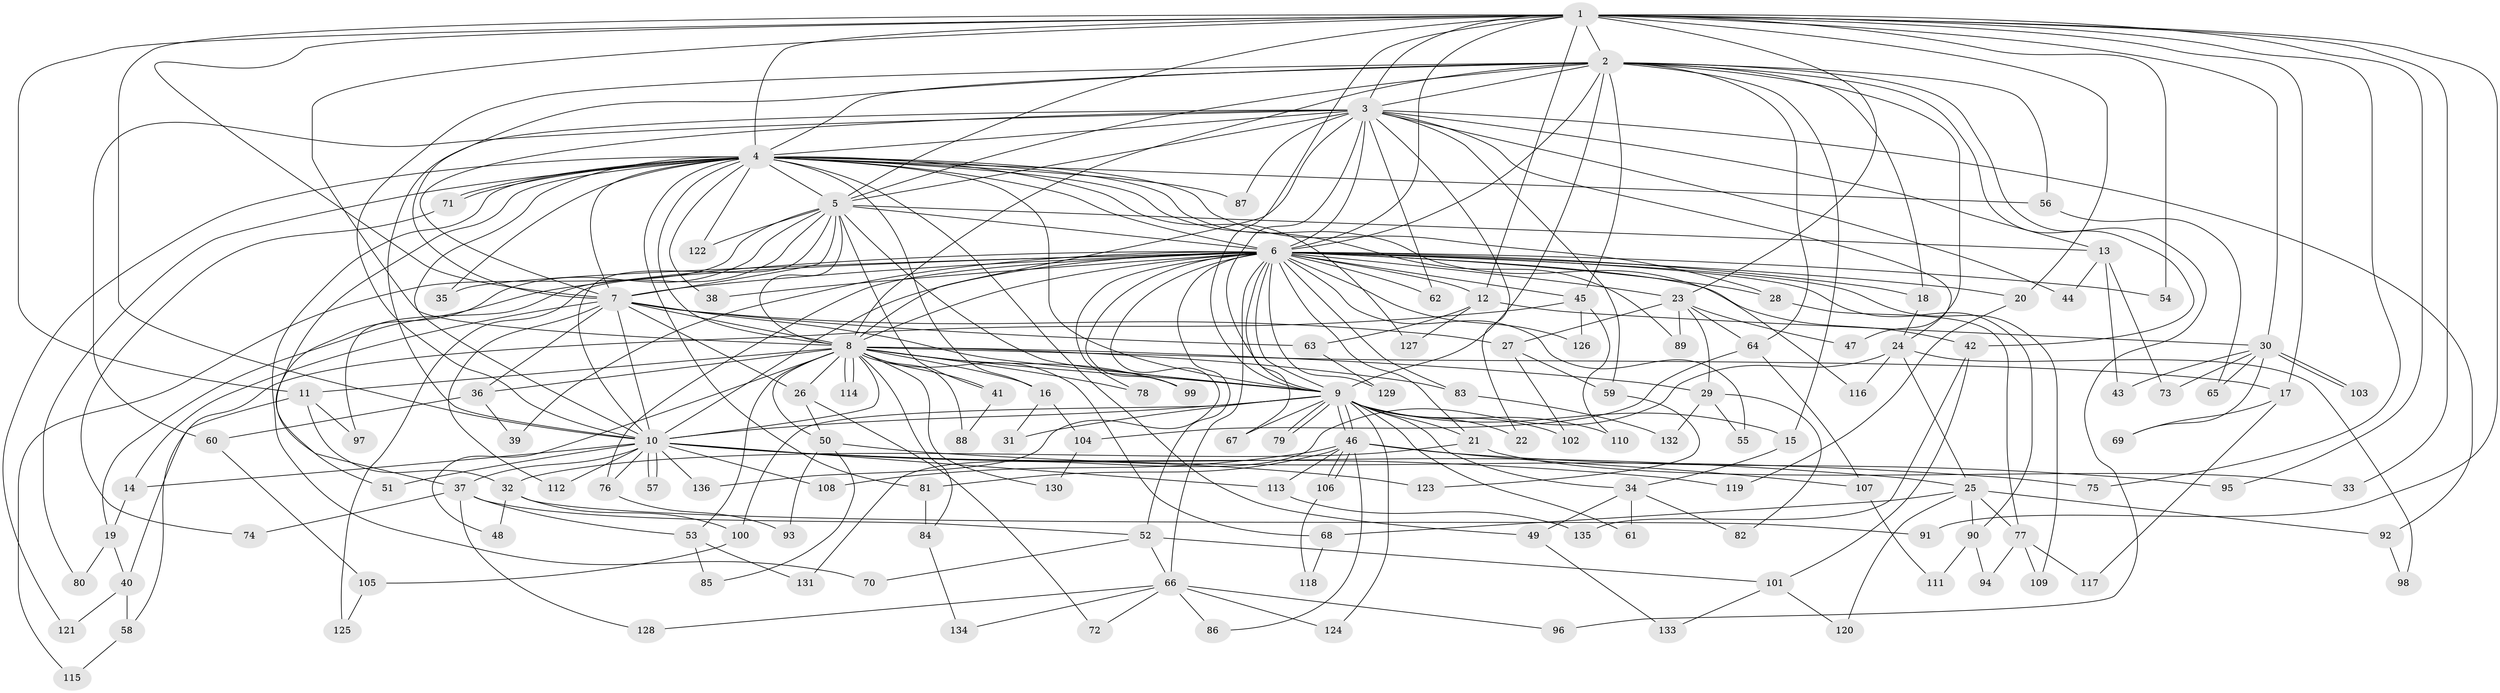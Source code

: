 // coarse degree distribution, {24: 0.019230769230769232, 15: 0.019230769230769232, 26: 0.009615384615384616, 14: 0.009615384615384616, 35: 0.009615384615384616, 27: 0.009615384615384616, 21: 0.009615384615384616, 5: 0.04807692307692308, 4: 0.125, 3: 0.15384615384615385, 2: 0.5, 7: 0.009615384615384616, 11: 0.009615384615384616, 6: 0.038461538461538464, 9: 0.009615384615384616, 1: 0.009615384615384616, 8: 0.009615384615384616}
// Generated by graph-tools (version 1.1) at 2025/23/03/03/25 07:23:47]
// undirected, 136 vertices, 297 edges
graph export_dot {
graph [start="1"]
  node [color=gray90,style=filled];
  1;
  2;
  3;
  4;
  5;
  6;
  7;
  8;
  9;
  10;
  11;
  12;
  13;
  14;
  15;
  16;
  17;
  18;
  19;
  20;
  21;
  22;
  23;
  24;
  25;
  26;
  27;
  28;
  29;
  30;
  31;
  32;
  33;
  34;
  35;
  36;
  37;
  38;
  39;
  40;
  41;
  42;
  43;
  44;
  45;
  46;
  47;
  48;
  49;
  50;
  51;
  52;
  53;
  54;
  55;
  56;
  57;
  58;
  59;
  60;
  61;
  62;
  63;
  64;
  65;
  66;
  67;
  68;
  69;
  70;
  71;
  72;
  73;
  74;
  75;
  76;
  77;
  78;
  79;
  80;
  81;
  82;
  83;
  84;
  85;
  86;
  87;
  88;
  89;
  90;
  91;
  92;
  93;
  94;
  95;
  96;
  97;
  98;
  99;
  100;
  101;
  102;
  103;
  104;
  105;
  106;
  107;
  108;
  109;
  110;
  111;
  112;
  113;
  114;
  115;
  116;
  117;
  118;
  119;
  120;
  121;
  122;
  123;
  124;
  125;
  126;
  127;
  128;
  129;
  130;
  131;
  132;
  133;
  134;
  135;
  136;
  1 -- 2;
  1 -- 3;
  1 -- 4;
  1 -- 5;
  1 -- 6;
  1 -- 7;
  1 -- 8;
  1 -- 9;
  1 -- 10;
  1 -- 11;
  1 -- 12;
  1 -- 17;
  1 -- 20;
  1 -- 23;
  1 -- 30;
  1 -- 33;
  1 -- 54;
  1 -- 75;
  1 -- 91;
  1 -- 95;
  2 -- 3;
  2 -- 4;
  2 -- 5;
  2 -- 6;
  2 -- 7;
  2 -- 8;
  2 -- 9;
  2 -- 10;
  2 -- 15;
  2 -- 18;
  2 -- 42;
  2 -- 45;
  2 -- 47;
  2 -- 56;
  2 -- 64;
  2 -- 96;
  3 -- 4;
  3 -- 5;
  3 -- 6;
  3 -- 7;
  3 -- 8;
  3 -- 9;
  3 -- 10;
  3 -- 13;
  3 -- 22;
  3 -- 24;
  3 -- 44;
  3 -- 59;
  3 -- 60;
  3 -- 62;
  3 -- 87;
  3 -- 92;
  4 -- 5;
  4 -- 6;
  4 -- 7;
  4 -- 8;
  4 -- 9;
  4 -- 10;
  4 -- 16;
  4 -- 28;
  4 -- 35;
  4 -- 37;
  4 -- 38;
  4 -- 49;
  4 -- 56;
  4 -- 70;
  4 -- 71;
  4 -- 71;
  4 -- 80;
  4 -- 81;
  4 -- 87;
  4 -- 89;
  4 -- 116;
  4 -- 121;
  4 -- 122;
  4 -- 127;
  5 -- 6;
  5 -- 7;
  5 -- 8;
  5 -- 9;
  5 -- 10;
  5 -- 13;
  5 -- 41;
  5 -- 51;
  5 -- 97;
  5 -- 115;
  5 -- 122;
  6 -- 7;
  6 -- 8;
  6 -- 9;
  6 -- 10;
  6 -- 12;
  6 -- 18;
  6 -- 19;
  6 -- 20;
  6 -- 21;
  6 -- 23;
  6 -- 28;
  6 -- 35;
  6 -- 38;
  6 -- 39;
  6 -- 42;
  6 -- 45;
  6 -- 52;
  6 -- 54;
  6 -- 55;
  6 -- 62;
  6 -- 66;
  6 -- 67;
  6 -- 76;
  6 -- 78;
  6 -- 83;
  6 -- 90;
  6 -- 99;
  6 -- 109;
  6 -- 125;
  6 -- 126;
  6 -- 129;
  6 -- 136;
  7 -- 8;
  7 -- 9;
  7 -- 10;
  7 -- 14;
  7 -- 26;
  7 -- 27;
  7 -- 36;
  7 -- 63;
  7 -- 112;
  8 -- 9;
  8 -- 10;
  8 -- 11;
  8 -- 16;
  8 -- 17;
  8 -- 26;
  8 -- 29;
  8 -- 36;
  8 -- 41;
  8 -- 48;
  8 -- 50;
  8 -- 53;
  8 -- 68;
  8 -- 78;
  8 -- 83;
  8 -- 84;
  8 -- 88;
  8 -- 99;
  8 -- 114;
  8 -- 114;
  8 -- 130;
  9 -- 10;
  9 -- 15;
  9 -- 21;
  9 -- 22;
  9 -- 31;
  9 -- 34;
  9 -- 46;
  9 -- 46;
  9 -- 61;
  9 -- 67;
  9 -- 79;
  9 -- 79;
  9 -- 100;
  9 -- 102;
  9 -- 110;
  9 -- 124;
  10 -- 14;
  10 -- 25;
  10 -- 37;
  10 -- 51;
  10 -- 57;
  10 -- 57;
  10 -- 76;
  10 -- 108;
  10 -- 112;
  10 -- 113;
  10 -- 119;
  10 -- 123;
  10 -- 136;
  11 -- 32;
  11 -- 40;
  11 -- 97;
  12 -- 30;
  12 -- 63;
  12 -- 127;
  13 -- 43;
  13 -- 44;
  13 -- 73;
  14 -- 19;
  15 -- 34;
  16 -- 31;
  16 -- 104;
  17 -- 69;
  17 -- 117;
  18 -- 24;
  19 -- 40;
  19 -- 80;
  20 -- 119;
  21 -- 32;
  21 -- 33;
  23 -- 27;
  23 -- 29;
  23 -- 47;
  23 -- 64;
  23 -- 89;
  24 -- 25;
  24 -- 98;
  24 -- 116;
  24 -- 131;
  25 -- 68;
  25 -- 77;
  25 -- 90;
  25 -- 92;
  25 -- 120;
  26 -- 50;
  26 -- 72;
  27 -- 59;
  27 -- 102;
  28 -- 77;
  29 -- 55;
  29 -- 82;
  29 -- 132;
  30 -- 43;
  30 -- 65;
  30 -- 69;
  30 -- 73;
  30 -- 103;
  30 -- 103;
  32 -- 48;
  32 -- 91;
  32 -- 100;
  34 -- 49;
  34 -- 61;
  34 -- 82;
  36 -- 39;
  36 -- 60;
  37 -- 52;
  37 -- 53;
  37 -- 74;
  37 -- 128;
  40 -- 58;
  40 -- 121;
  41 -- 88;
  42 -- 101;
  42 -- 135;
  45 -- 58;
  45 -- 110;
  45 -- 126;
  46 -- 81;
  46 -- 86;
  46 -- 95;
  46 -- 106;
  46 -- 106;
  46 -- 107;
  46 -- 108;
  46 -- 113;
  49 -- 133;
  50 -- 75;
  50 -- 85;
  50 -- 93;
  52 -- 66;
  52 -- 70;
  52 -- 101;
  53 -- 85;
  53 -- 131;
  56 -- 65;
  58 -- 115;
  59 -- 123;
  60 -- 105;
  63 -- 129;
  64 -- 104;
  64 -- 107;
  66 -- 72;
  66 -- 86;
  66 -- 96;
  66 -- 124;
  66 -- 128;
  66 -- 134;
  68 -- 118;
  71 -- 74;
  76 -- 93;
  77 -- 94;
  77 -- 109;
  77 -- 117;
  81 -- 84;
  83 -- 132;
  84 -- 134;
  90 -- 94;
  90 -- 111;
  92 -- 98;
  100 -- 105;
  101 -- 120;
  101 -- 133;
  104 -- 130;
  105 -- 125;
  106 -- 118;
  107 -- 111;
  113 -- 135;
}
